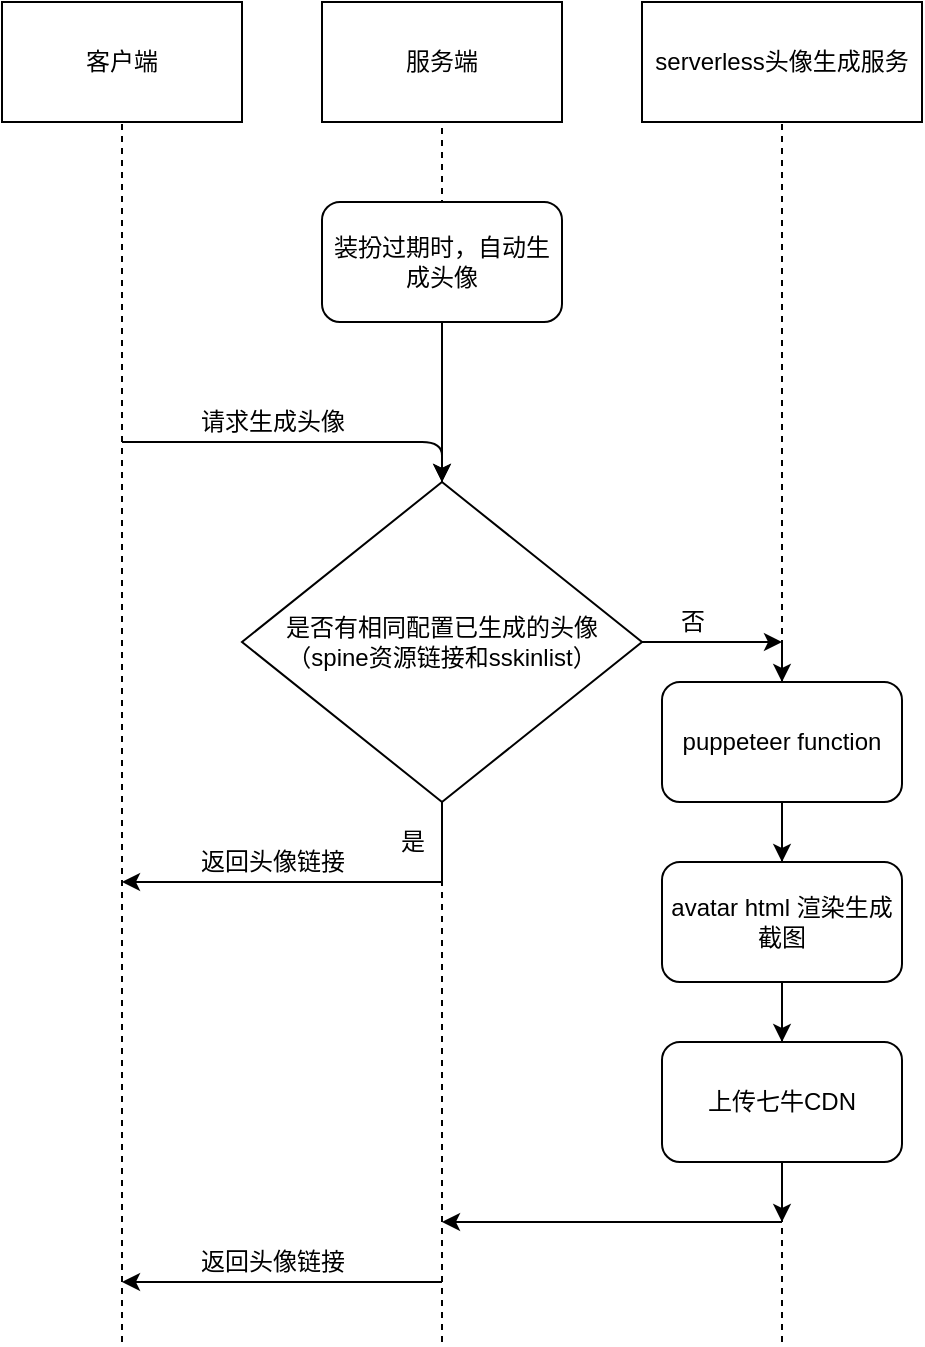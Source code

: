 <mxfile version="14.9.4" type="github">
  <diagram id="kgpKYQtTHZ0yAKxKKP6v" name="Page-1">
    <mxGraphModel dx="1296" dy="641" grid="1" gridSize="10" guides="1" tooltips="1" connect="1" arrows="1" fold="1" page="1" pageScale="1" pageWidth="850" pageHeight="1100" math="0" shadow="0">
      <root>
        <mxCell id="0" />
        <mxCell id="1" parent="0" />
        <mxCell id="Gjo73BtlxqJNmgAViUol-3" value="客户端" style="rounded=0;whiteSpace=wrap;html=1;" vertex="1" parent="1">
          <mxGeometry x="80" y="80" width="120" height="60" as="geometry" />
        </mxCell>
        <mxCell id="Gjo73BtlxqJNmgAViUol-4" value="" style="endArrow=none;dashed=1;html=1;entryX=0.5;entryY=1;entryDx=0;entryDy=0;" edge="1" parent="1" target="Gjo73BtlxqJNmgAViUol-3">
          <mxGeometry width="50" height="50" relative="1" as="geometry">
            <mxPoint x="140" y="750" as="sourcePoint" />
            <mxPoint x="510" y="280" as="targetPoint" />
          </mxGeometry>
        </mxCell>
        <mxCell id="Gjo73BtlxqJNmgAViUol-5" value="服务端" style="rounded=0;whiteSpace=wrap;html=1;" vertex="1" parent="1">
          <mxGeometry x="240" y="80" width="120" height="60" as="geometry" />
        </mxCell>
        <mxCell id="Gjo73BtlxqJNmgAViUol-6" value="" style="endArrow=classic;html=1;entryX=0.5;entryY=0;entryDx=0;entryDy=0;" edge="1" parent="1" target="Gjo73BtlxqJNmgAViUol-12">
          <mxGeometry width="50" height="50" relative="1" as="geometry">
            <mxPoint x="140" y="300" as="sourcePoint" />
            <mxPoint x="300" y="300" as="targetPoint" />
            <Array as="points">
              <mxPoint x="300" y="300" />
            </Array>
          </mxGeometry>
        </mxCell>
        <mxCell id="Gjo73BtlxqJNmgAViUol-7" value="" style="endArrow=none;dashed=1;html=1;entryX=0.5;entryY=1;entryDx=0;entryDy=0;startArrow=none;" edge="1" parent="1" source="Gjo73BtlxqJNmgAViUol-12" target="Gjo73BtlxqJNmgAViUol-5">
          <mxGeometry width="50" height="50" relative="1" as="geometry">
            <mxPoint x="300" y="632" as="sourcePoint" />
            <mxPoint x="330" y="140" as="targetPoint" />
          </mxGeometry>
        </mxCell>
        <mxCell id="Gjo73BtlxqJNmgAViUol-8" value="serverless头像生成服务" style="rounded=0;whiteSpace=wrap;html=1;" vertex="1" parent="1">
          <mxGeometry x="400" y="80" width="140" height="60" as="geometry" />
        </mxCell>
        <mxCell id="Gjo73BtlxqJNmgAViUol-10" value="请求生成头像" style="text;html=1;align=center;verticalAlign=middle;resizable=0;points=[];autosize=1;strokeColor=none;" vertex="1" parent="1">
          <mxGeometry x="170" y="280" width="90" height="20" as="geometry" />
        </mxCell>
        <mxCell id="Gjo73BtlxqJNmgAViUol-14" style="edgeStyle=orthogonalEdgeStyle;rounded=0;orthogonalLoop=1;jettySize=auto;html=1;exitX=0.5;exitY=1;exitDx=0;exitDy=0;" edge="1" parent="1" source="Gjo73BtlxqJNmgAViUol-12">
          <mxGeometry relative="1" as="geometry">
            <mxPoint x="140" y="520" as="targetPoint" />
            <Array as="points">
              <mxPoint x="300" y="520" />
              <mxPoint x="140" y="520" />
            </Array>
          </mxGeometry>
        </mxCell>
        <mxCell id="Gjo73BtlxqJNmgAViUol-18" style="edgeStyle=orthogonalEdgeStyle;rounded=0;orthogonalLoop=1;jettySize=auto;html=1;exitX=1;exitY=0.5;exitDx=0;exitDy=0;" edge="1" parent="1" source="Gjo73BtlxqJNmgAViUol-12">
          <mxGeometry relative="1" as="geometry">
            <mxPoint x="470" y="400" as="targetPoint" />
          </mxGeometry>
        </mxCell>
        <mxCell id="Gjo73BtlxqJNmgAViUol-12" value="是否有相同配置已生成的头像&lt;br&gt;（spine资源链接和sskinlist）" style="rhombus;whiteSpace=wrap;html=1;" vertex="1" parent="1">
          <mxGeometry x="200" y="320" width="200" height="160" as="geometry" />
        </mxCell>
        <mxCell id="Gjo73BtlxqJNmgAViUol-13" value="" style="endArrow=none;dashed=1;html=1;entryX=0.5;entryY=1;entryDx=0;entryDy=0;" edge="1" parent="1" target="Gjo73BtlxqJNmgAViUol-12">
          <mxGeometry width="50" height="50" relative="1" as="geometry">
            <mxPoint x="300" y="750" as="sourcePoint" />
            <mxPoint x="300" y="140" as="targetPoint" />
          </mxGeometry>
        </mxCell>
        <mxCell id="Gjo73BtlxqJNmgAViUol-15" value="是" style="text;html=1;align=center;verticalAlign=middle;resizable=0;points=[];autosize=1;strokeColor=none;" vertex="1" parent="1">
          <mxGeometry x="270" y="490" width="30" height="20" as="geometry" />
        </mxCell>
        <mxCell id="Gjo73BtlxqJNmgAViUol-16" value="返回头像链接" style="text;html=1;align=center;verticalAlign=middle;resizable=0;points=[];autosize=1;strokeColor=none;" vertex="1" parent="1">
          <mxGeometry x="170" y="500" width="90" height="20" as="geometry" />
        </mxCell>
        <mxCell id="Gjo73BtlxqJNmgAViUol-17" value="" style="endArrow=none;dashed=1;html=1;entryX=0.5;entryY=1;entryDx=0;entryDy=0;" edge="1" parent="1" target="Gjo73BtlxqJNmgAViUol-8">
          <mxGeometry width="50" height="50" relative="1" as="geometry">
            <mxPoint x="470" y="750" as="sourcePoint" />
            <mxPoint x="490" y="160" as="targetPoint" />
          </mxGeometry>
        </mxCell>
        <mxCell id="Gjo73BtlxqJNmgAViUol-19" value="否" style="text;html=1;align=center;verticalAlign=middle;resizable=0;points=[];autosize=1;strokeColor=none;" vertex="1" parent="1">
          <mxGeometry x="410" y="380" width="30" height="20" as="geometry" />
        </mxCell>
        <mxCell id="Gjo73BtlxqJNmgAViUol-21" value="" style="endArrow=classic;html=1;" edge="1" parent="1">
          <mxGeometry width="50" height="50" relative="1" as="geometry">
            <mxPoint x="470" y="690" as="sourcePoint" />
            <mxPoint x="300" y="690" as="targetPoint" />
            <Array as="points">
              <mxPoint x="380" y="690" />
            </Array>
          </mxGeometry>
        </mxCell>
        <mxCell id="Gjo73BtlxqJNmgAViUol-24" value="" style="endArrow=classic;html=1;" edge="1" parent="1">
          <mxGeometry width="50" height="50" relative="1" as="geometry">
            <mxPoint x="300" y="720" as="sourcePoint" />
            <mxPoint x="140" y="720" as="targetPoint" />
          </mxGeometry>
        </mxCell>
        <mxCell id="Gjo73BtlxqJNmgAViUol-29" style="edgeStyle=orthogonalEdgeStyle;rounded=0;orthogonalLoop=1;jettySize=auto;html=1;exitX=0.5;exitY=1;exitDx=0;exitDy=0;entryX=0.5;entryY=0;entryDx=0;entryDy=0;" edge="1" parent="1" source="Gjo73BtlxqJNmgAViUol-26" target="Gjo73BtlxqJNmgAViUol-27">
          <mxGeometry relative="1" as="geometry" />
        </mxCell>
        <mxCell id="Gjo73BtlxqJNmgAViUol-26" value="puppeteer function" style="rounded=1;whiteSpace=wrap;html=1;" vertex="1" parent="1">
          <mxGeometry x="410" y="420" width="120" height="60" as="geometry" />
        </mxCell>
        <mxCell id="Gjo73BtlxqJNmgAViUol-30" style="edgeStyle=orthogonalEdgeStyle;rounded=0;orthogonalLoop=1;jettySize=auto;html=1;exitX=0.5;exitY=1;exitDx=0;exitDy=0;entryX=0.5;entryY=0;entryDx=0;entryDy=0;" edge="1" parent="1" source="Gjo73BtlxqJNmgAViUol-27" target="Gjo73BtlxqJNmgAViUol-28">
          <mxGeometry relative="1" as="geometry" />
        </mxCell>
        <mxCell id="Gjo73BtlxqJNmgAViUol-27" value="avatar html 渲染生成截图" style="rounded=1;whiteSpace=wrap;html=1;" vertex="1" parent="1">
          <mxGeometry x="410" y="510" width="120" height="60" as="geometry" />
        </mxCell>
        <mxCell id="Gjo73BtlxqJNmgAViUol-31" style="edgeStyle=orthogonalEdgeStyle;rounded=0;orthogonalLoop=1;jettySize=auto;html=1;exitX=0.5;exitY=1;exitDx=0;exitDy=0;" edge="1" parent="1" source="Gjo73BtlxqJNmgAViUol-28">
          <mxGeometry relative="1" as="geometry">
            <mxPoint x="470" y="690" as="targetPoint" />
          </mxGeometry>
        </mxCell>
        <mxCell id="Gjo73BtlxqJNmgAViUol-28" value="上传七牛CDN" style="rounded=1;whiteSpace=wrap;html=1;" vertex="1" parent="1">
          <mxGeometry x="410" y="600" width="120" height="60" as="geometry" />
        </mxCell>
        <mxCell id="Gjo73BtlxqJNmgAViUol-32" value="返回头像链接" style="text;html=1;align=center;verticalAlign=middle;resizable=0;points=[];autosize=1;strokeColor=none;" vertex="1" parent="1">
          <mxGeometry x="170" y="700" width="90" height="20" as="geometry" />
        </mxCell>
        <mxCell id="Gjo73BtlxqJNmgAViUol-33" value="" style="endArrow=classic;html=1;entryX=0.5;entryY=0;entryDx=0;entryDy=0;" edge="1" parent="1" target="Gjo73BtlxqJNmgAViUol-26">
          <mxGeometry width="50" height="50" relative="1" as="geometry">
            <mxPoint x="470" y="400" as="sourcePoint" />
            <mxPoint x="540" y="370" as="targetPoint" />
          </mxGeometry>
        </mxCell>
        <mxCell id="Gjo73BtlxqJNmgAViUol-34" value="装扮过期时，自动生成头像" style="rounded=1;whiteSpace=wrap;html=1;" vertex="1" parent="1">
          <mxGeometry x="240" y="180" width="120" height="60" as="geometry" />
        </mxCell>
        <mxCell id="Gjo73BtlxqJNmgAViUol-35" value="" style="endArrow=classic;html=1;entryX=0.5;entryY=0;entryDx=0;entryDy=0;exitX=0.5;exitY=1;exitDx=0;exitDy=0;" edge="1" parent="1" source="Gjo73BtlxqJNmgAViUol-34" target="Gjo73BtlxqJNmgAViUol-12">
          <mxGeometry width="50" height="50" relative="1" as="geometry">
            <mxPoint x="280" y="300" as="sourcePoint" />
            <mxPoint x="330" y="250" as="targetPoint" />
          </mxGeometry>
        </mxCell>
      </root>
    </mxGraphModel>
  </diagram>
</mxfile>

